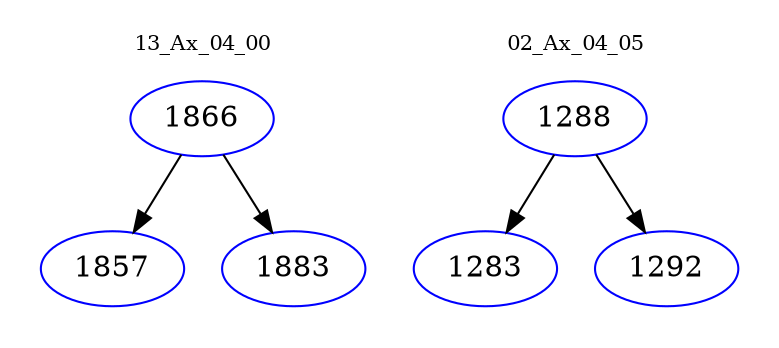 digraph{
subgraph cluster_0 {
color = white
label = "13_Ax_04_00";
fontsize=10;
T0_1866 [label="1866", color="blue"]
T0_1866 -> T0_1857 [color="black"]
T0_1857 [label="1857", color="blue"]
T0_1866 -> T0_1883 [color="black"]
T0_1883 [label="1883", color="blue"]
}
subgraph cluster_1 {
color = white
label = "02_Ax_04_05";
fontsize=10;
T1_1288 [label="1288", color="blue"]
T1_1288 -> T1_1283 [color="black"]
T1_1283 [label="1283", color="blue"]
T1_1288 -> T1_1292 [color="black"]
T1_1292 [label="1292", color="blue"]
}
}
